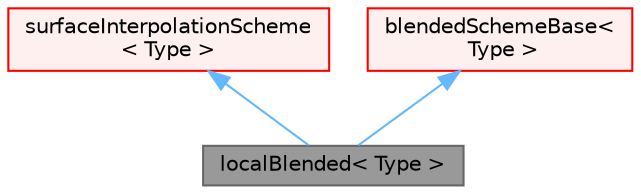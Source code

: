 digraph "localBlended&lt; Type &gt;"
{
 // LATEX_PDF_SIZE
  bgcolor="transparent";
  edge [fontname=Helvetica,fontsize=10,labelfontname=Helvetica,labelfontsize=10];
  node [fontname=Helvetica,fontsize=10,shape=box,height=0.2,width=0.4];
  Node1 [id="Node000001",label="localBlended\< Type \>",height=0.2,width=0.4,color="gray40", fillcolor="grey60", style="filled", fontcolor="black",tooltip="Two-scheme localBlended differencing scheme."];
  Node2 -> Node1 [id="edge1_Node000001_Node000002",dir="back",color="steelblue1",style="solid",tooltip=" "];
  Node2 [id="Node000002",label="surfaceInterpolationScheme\l\< Type \>",height=0.2,width=0.4,color="red", fillcolor="#FFF0F0", style="filled",URL="$classFoam_1_1surfaceInterpolationScheme.html",tooltip="Abstract base class for surface interpolation schemes."];
  Node4 -> Node1 [id="edge2_Node000001_Node000004",dir="back",color="steelblue1",style="solid",tooltip=" "];
  Node4 [id="Node000004",label="blendedSchemeBase\<\l Type \>",height=0.2,width=0.4,color="red", fillcolor="#FFF0F0", style="filled",URL="$classFoam_1_1blendedSchemeBase.html",tooltip="Base class for blended schemes to provide access to the blending factor surface field."];
}
